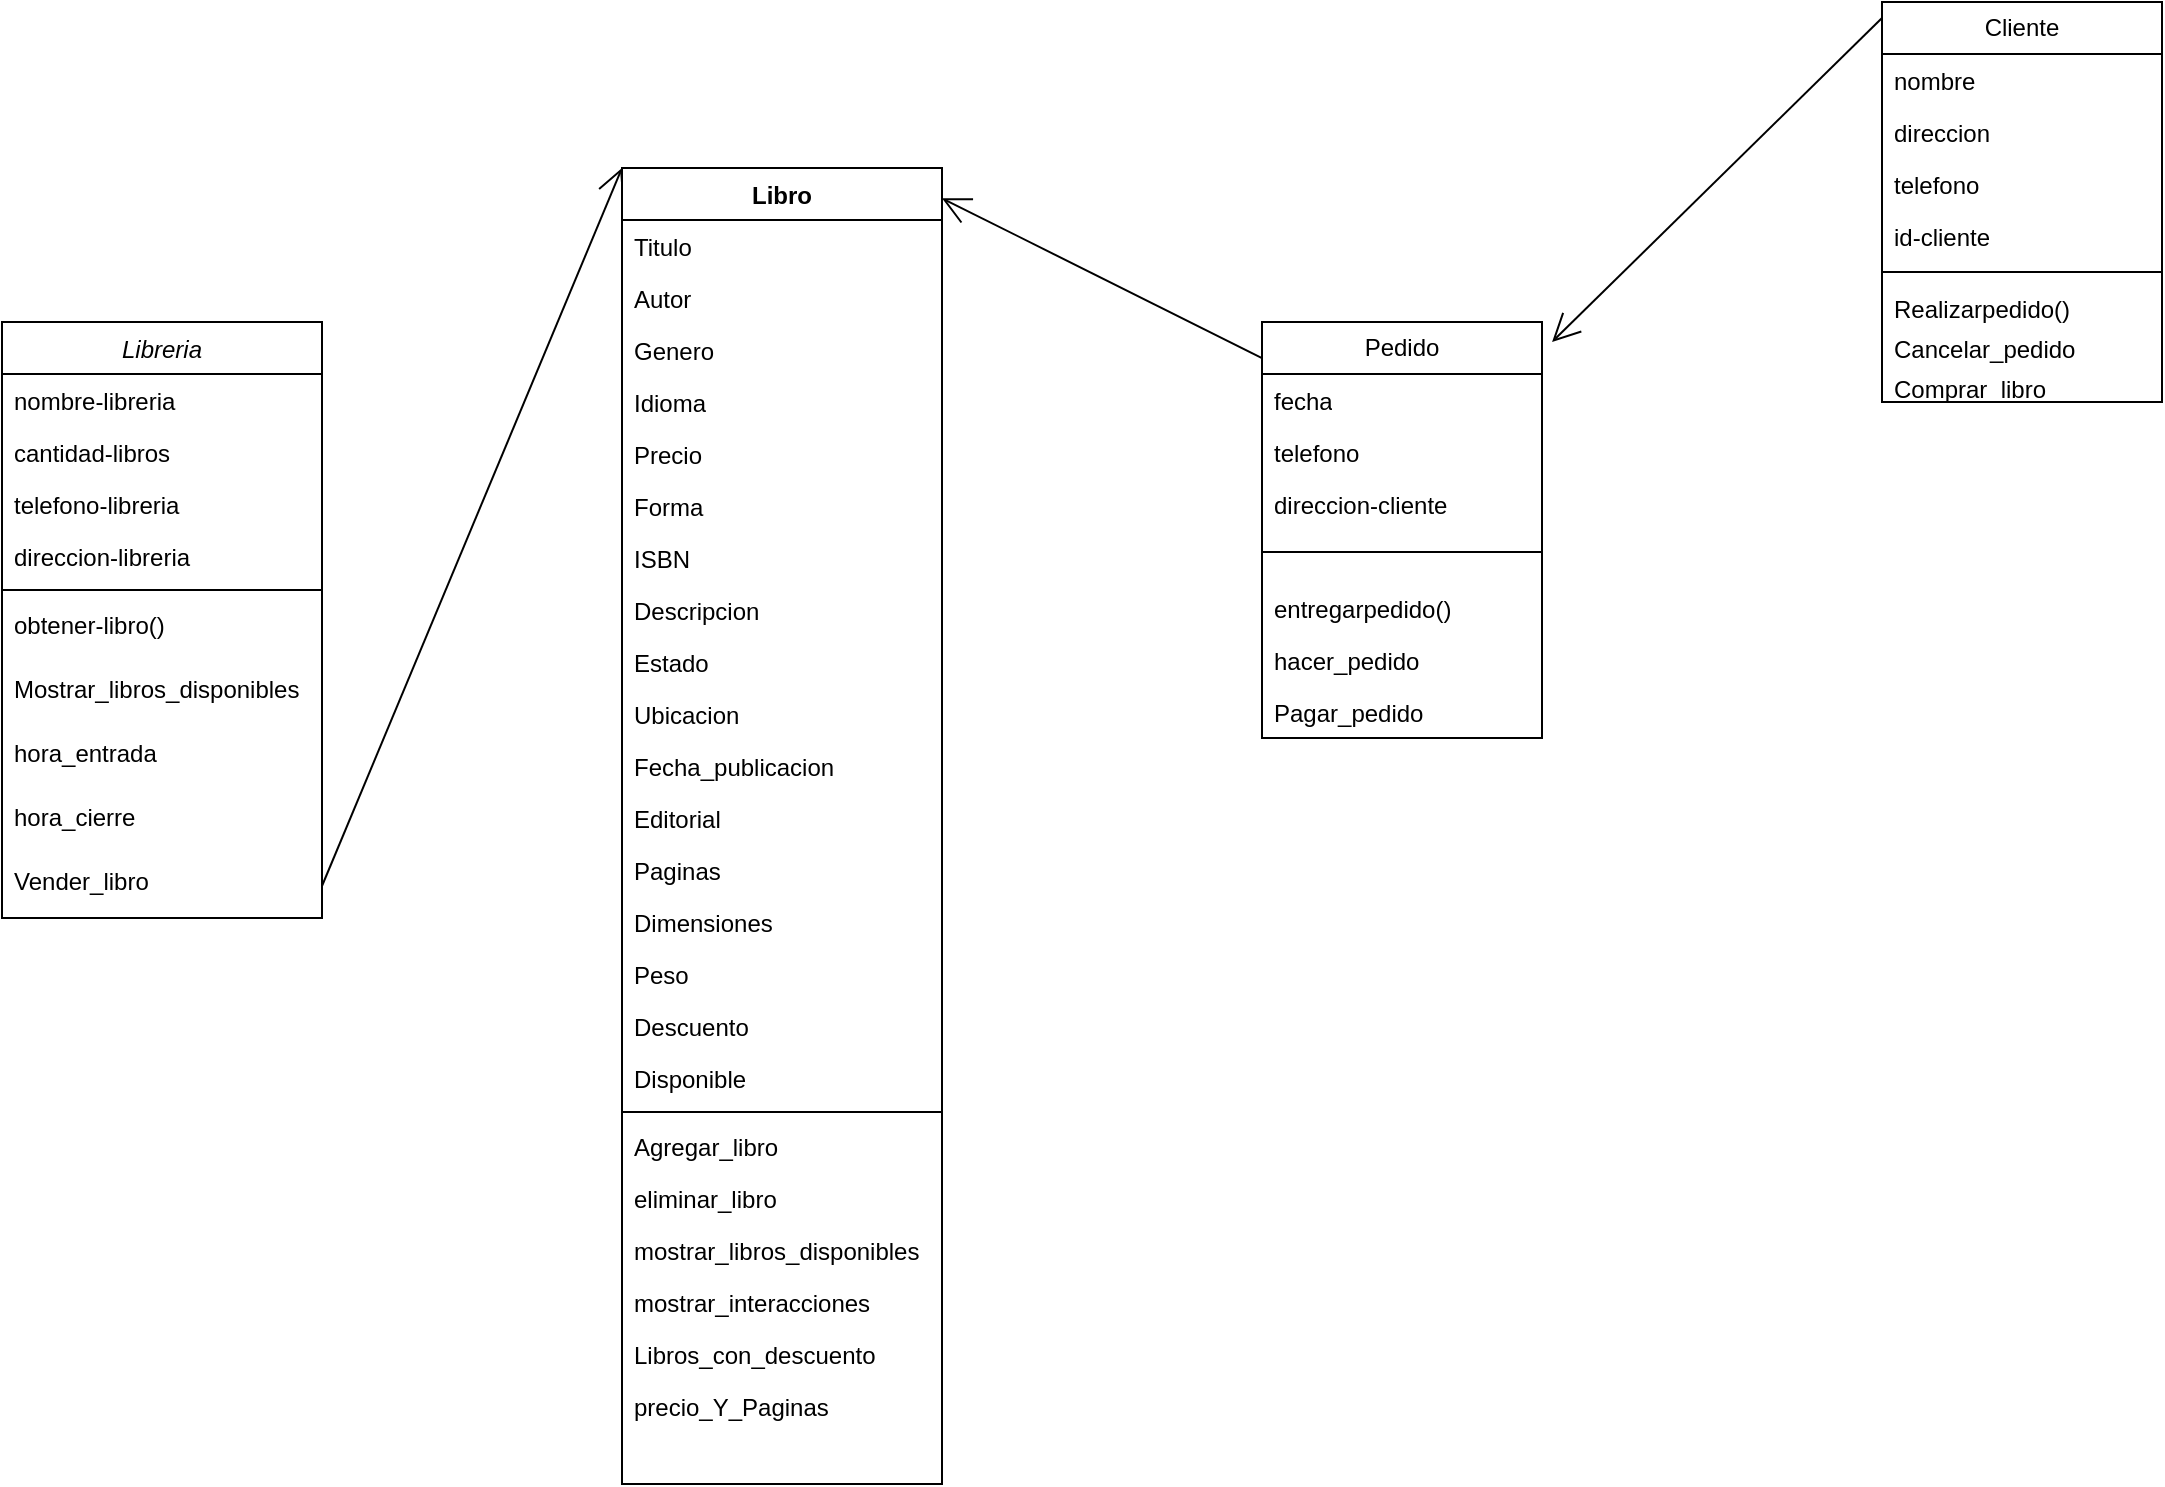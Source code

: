 <mxfile version="24.2.5" type="device">
  <diagram id="C5RBs43oDa-KdzZeNtuy" name="Page-1">
    <mxGraphModel dx="1674" dy="2013" grid="1" gridSize="10" guides="1" tooltips="1" connect="1" arrows="1" fold="1" page="1" pageScale="1" pageWidth="827" pageHeight="1169" math="0" shadow="0">
      <root>
        <mxCell id="WIyWlLk6GJQsqaUBKTNV-0" />
        <mxCell id="WIyWlLk6GJQsqaUBKTNV-1" parent="WIyWlLk6GJQsqaUBKTNV-0" />
        <mxCell id="zkfFHV4jXpPFQw0GAbJ--0" value="Libreria" style="swimlane;fontStyle=2;align=center;verticalAlign=top;childLayout=stackLayout;horizontal=1;startSize=26;horizontalStack=0;resizeParent=1;resizeLast=0;collapsible=1;marginBottom=0;rounded=0;shadow=0;strokeWidth=1;" parent="WIyWlLk6GJQsqaUBKTNV-1" vertex="1">
          <mxGeometry x="210" y="-163" width="160" height="298" as="geometry">
            <mxRectangle x="230" y="140" width="160" height="26" as="alternateBounds" />
          </mxGeometry>
        </mxCell>
        <mxCell id="zkfFHV4jXpPFQw0GAbJ--1" value="nombre-libreria" style="text;align=left;verticalAlign=top;spacingLeft=4;spacingRight=4;overflow=hidden;rotatable=0;points=[[0,0.5],[1,0.5]];portConstraint=eastwest;" parent="zkfFHV4jXpPFQw0GAbJ--0" vertex="1">
          <mxGeometry y="26" width="160" height="26" as="geometry" />
        </mxCell>
        <mxCell id="zkfFHV4jXpPFQw0GAbJ--2" value="cantidad-libros" style="text;align=left;verticalAlign=top;spacingLeft=4;spacingRight=4;overflow=hidden;rotatable=0;points=[[0,0.5],[1,0.5]];portConstraint=eastwest;rounded=0;shadow=0;html=0;" parent="zkfFHV4jXpPFQw0GAbJ--0" vertex="1">
          <mxGeometry y="52" width="160" height="26" as="geometry" />
        </mxCell>
        <mxCell id="jlULVWPMI4OwnUgvuLM3-17" value="telefono-libreria" style="text;strokeColor=none;fillColor=none;align=left;verticalAlign=top;spacingLeft=4;spacingRight=4;overflow=hidden;rotatable=0;points=[[0,0.5],[1,0.5]];portConstraint=eastwest;whiteSpace=wrap;html=1;" parent="zkfFHV4jXpPFQw0GAbJ--0" vertex="1">
          <mxGeometry y="78" width="160" height="26" as="geometry" />
        </mxCell>
        <mxCell id="zkfFHV4jXpPFQw0GAbJ--3" value="direccion-libreria" style="text;align=left;verticalAlign=top;spacingLeft=4;spacingRight=4;overflow=hidden;rotatable=0;points=[[0,0.5],[1,0.5]];portConstraint=eastwest;rounded=0;shadow=0;html=0;" parent="zkfFHV4jXpPFQw0GAbJ--0" vertex="1">
          <mxGeometry y="104" width="160" height="26" as="geometry" />
        </mxCell>
        <mxCell id="zkfFHV4jXpPFQw0GAbJ--4" value="" style="line;html=1;strokeWidth=1;align=left;verticalAlign=middle;spacingTop=-1;spacingLeft=3;spacingRight=3;rotatable=0;labelPosition=right;points=[];portConstraint=eastwest;" parent="zkfFHV4jXpPFQw0GAbJ--0" vertex="1">
          <mxGeometry y="130" width="160" height="8" as="geometry" />
        </mxCell>
        <mxCell id="zkfFHV4jXpPFQw0GAbJ--5" value="obtener-libro()" style="text;align=left;verticalAlign=top;spacingLeft=4;spacingRight=4;overflow=hidden;rotatable=0;points=[[0,0.5],[1,0.5]];portConstraint=eastwest;" parent="zkfFHV4jXpPFQw0GAbJ--0" vertex="1">
          <mxGeometry y="138" width="160" height="32" as="geometry" />
        </mxCell>
        <mxCell id="4nC2Wkn9HSFhZtFnozFZ-34" value="Mostrar_libros_disponibles" style="text;align=left;verticalAlign=top;spacingLeft=4;spacingRight=4;overflow=hidden;rotatable=0;points=[[0,0.5],[1,0.5]];portConstraint=eastwest;" parent="zkfFHV4jXpPFQw0GAbJ--0" vertex="1">
          <mxGeometry y="170" width="160" height="32" as="geometry" />
        </mxCell>
        <mxCell id="4nC2Wkn9HSFhZtFnozFZ-37" value="hora_entrada" style="text;align=left;verticalAlign=top;spacingLeft=4;spacingRight=4;overflow=hidden;rotatable=0;points=[[0,0.5],[1,0.5]];portConstraint=eastwest;" parent="zkfFHV4jXpPFQw0GAbJ--0" vertex="1">
          <mxGeometry y="202" width="160" height="32" as="geometry" />
        </mxCell>
        <mxCell id="4nC2Wkn9HSFhZtFnozFZ-39" value="hora_cierre" style="text;align=left;verticalAlign=top;spacingLeft=4;spacingRight=4;overflow=hidden;rotatable=0;points=[[0,0.5],[1,0.5]];portConstraint=eastwest;" parent="zkfFHV4jXpPFQw0GAbJ--0" vertex="1">
          <mxGeometry y="234" width="160" height="32" as="geometry" />
        </mxCell>
        <mxCell id="4nC2Wkn9HSFhZtFnozFZ-40" value="Vender_libro" style="text;align=left;verticalAlign=top;spacingLeft=4;spacingRight=4;overflow=hidden;rotatable=0;points=[[0,0.5],[1,0.5]];portConstraint=eastwest;" parent="zkfFHV4jXpPFQw0GAbJ--0" vertex="1">
          <mxGeometry y="266" width="160" height="32" as="geometry" />
        </mxCell>
        <mxCell id="jlULVWPMI4OwnUgvuLM3-24" value="" style="endArrow=open;endFill=1;endSize=12;html=1;rounded=0;fontSize=12;curved=1;exitX=1;exitY=0.5;exitDx=0;exitDy=0;entryX=0;entryY=0;entryDx=0;entryDy=0;" parent="WIyWlLk6GJQsqaUBKTNV-1" source="4nC2Wkn9HSFhZtFnozFZ-40" target="4nC2Wkn9HSFhZtFnozFZ-0" edge="1">
          <mxGeometry width="160" relative="1" as="geometry">
            <mxPoint x="380" y="430" as="sourcePoint" />
            <mxPoint x="540" y="430" as="targetPoint" />
          </mxGeometry>
        </mxCell>
        <mxCell id="jlULVWPMI4OwnUgvuLM3-26" value="Cliente" style="swimlane;fontStyle=0;childLayout=stackLayout;horizontal=1;startSize=26;fillColor=none;horizontalStack=0;resizeParent=1;resizeParentMax=0;resizeLast=0;collapsible=1;marginBottom=0;whiteSpace=wrap;html=1;" parent="WIyWlLk6GJQsqaUBKTNV-1" vertex="1">
          <mxGeometry x="1150" y="-323" width="140" height="200" as="geometry" />
        </mxCell>
        <mxCell id="jlULVWPMI4OwnUgvuLM3-27" value="nombre" style="text;strokeColor=none;fillColor=none;align=left;verticalAlign=top;spacingLeft=4;spacingRight=4;overflow=hidden;rotatable=0;points=[[0,0.5],[1,0.5]];portConstraint=eastwest;whiteSpace=wrap;html=1;" parent="jlULVWPMI4OwnUgvuLM3-26" vertex="1">
          <mxGeometry y="26" width="140" height="26" as="geometry" />
        </mxCell>
        <mxCell id="jlULVWPMI4OwnUgvuLM3-28" value="direccion" style="text;strokeColor=none;fillColor=none;align=left;verticalAlign=top;spacingLeft=4;spacingRight=4;overflow=hidden;rotatable=0;points=[[0,0.5],[1,0.5]];portConstraint=eastwest;whiteSpace=wrap;html=1;" parent="jlULVWPMI4OwnUgvuLM3-26" vertex="1">
          <mxGeometry y="52" width="140" height="26" as="geometry" />
        </mxCell>
        <mxCell id="jlULVWPMI4OwnUgvuLM3-29" value="telefono" style="text;strokeColor=none;fillColor=none;align=left;verticalAlign=top;spacingLeft=4;spacingRight=4;overflow=hidden;rotatable=0;points=[[0,0.5],[1,0.5]];portConstraint=eastwest;whiteSpace=wrap;html=1;" parent="jlULVWPMI4OwnUgvuLM3-26" vertex="1">
          <mxGeometry y="78" width="140" height="26" as="geometry" />
        </mxCell>
        <mxCell id="jlULVWPMI4OwnUgvuLM3-30" value="id-cliente" style="text;strokeColor=none;fillColor=none;align=left;verticalAlign=top;spacingLeft=4;spacingRight=4;overflow=hidden;rotatable=0;points=[[0,0.5],[1,0.5]];portConstraint=eastwest;whiteSpace=wrap;html=1;" parent="jlULVWPMI4OwnUgvuLM3-26" vertex="1">
          <mxGeometry y="104" width="140" height="26" as="geometry" />
        </mxCell>
        <mxCell id="jlULVWPMI4OwnUgvuLM3-31" value="" style="line;strokeWidth=1;fillColor=none;align=left;verticalAlign=middle;spacingTop=-1;spacingLeft=3;spacingRight=3;rotatable=0;labelPosition=right;points=[];portConstraint=eastwest;strokeColor=inherit;" parent="jlULVWPMI4OwnUgvuLM3-26" vertex="1">
          <mxGeometry y="130" width="140" height="10" as="geometry" />
        </mxCell>
        <mxCell id="jlULVWPMI4OwnUgvuLM3-32" value="Realizarpedido()" style="text;strokeColor=none;fillColor=none;align=left;verticalAlign=top;spacingLeft=4;spacingRight=4;overflow=hidden;rotatable=0;points=[[0,0.5],[1,0.5]];portConstraint=eastwest;whiteSpace=wrap;html=1;" parent="jlULVWPMI4OwnUgvuLM3-26" vertex="1">
          <mxGeometry y="140" width="140" height="20" as="geometry" />
        </mxCell>
        <mxCell id="4nC2Wkn9HSFhZtFnozFZ-38" value="Cancelar_pedido" style="text;strokeColor=none;fillColor=none;align=left;verticalAlign=top;spacingLeft=4;spacingRight=4;overflow=hidden;rotatable=0;points=[[0,0.5],[1,0.5]];portConstraint=eastwest;whiteSpace=wrap;html=1;" parent="jlULVWPMI4OwnUgvuLM3-26" vertex="1">
          <mxGeometry y="160" width="140" height="20" as="geometry" />
        </mxCell>
        <mxCell id="4nC2Wkn9HSFhZtFnozFZ-41" value="Comprar_libro" style="text;strokeColor=none;fillColor=none;align=left;verticalAlign=top;spacingLeft=4;spacingRight=4;overflow=hidden;rotatable=0;points=[[0,0.5],[1,0.5]];portConstraint=eastwest;whiteSpace=wrap;html=1;" parent="jlULVWPMI4OwnUgvuLM3-26" vertex="1">
          <mxGeometry y="180" width="140" height="20" as="geometry" />
        </mxCell>
        <mxCell id="jlULVWPMI4OwnUgvuLM3-33" value="Pedido" style="swimlane;fontStyle=0;childLayout=stackLayout;horizontal=1;startSize=26;fillColor=none;horizontalStack=0;resizeParent=1;resizeParentMax=0;resizeLast=0;collapsible=1;marginBottom=0;whiteSpace=wrap;html=1;" parent="WIyWlLk6GJQsqaUBKTNV-1" vertex="1">
          <mxGeometry x="840" y="-163" width="140" height="208" as="geometry" />
        </mxCell>
        <mxCell id="jlULVWPMI4OwnUgvuLM3-34" value="fecha" style="text;strokeColor=none;fillColor=none;align=left;verticalAlign=top;spacingLeft=4;spacingRight=4;overflow=hidden;rotatable=0;points=[[0,0.5],[1,0.5]];portConstraint=eastwest;whiteSpace=wrap;html=1;" parent="jlULVWPMI4OwnUgvuLM3-33" vertex="1">
          <mxGeometry y="26" width="140" height="26" as="geometry" />
        </mxCell>
        <mxCell id="jlULVWPMI4OwnUgvuLM3-35" value="telefono" style="text;strokeColor=none;fillColor=none;align=left;verticalAlign=top;spacingLeft=4;spacingRight=4;overflow=hidden;rotatable=0;points=[[0,0.5],[1,0.5]];portConstraint=eastwest;whiteSpace=wrap;html=1;" parent="jlULVWPMI4OwnUgvuLM3-33" vertex="1">
          <mxGeometry y="52" width="140" height="26" as="geometry" />
        </mxCell>
        <mxCell id="jlULVWPMI4OwnUgvuLM3-36" value="direccion-cliente" style="text;strokeColor=none;fillColor=none;align=left;verticalAlign=top;spacingLeft=4;spacingRight=4;overflow=hidden;rotatable=0;points=[[0,0.5],[1,0.5]];portConstraint=eastwest;whiteSpace=wrap;html=1;" parent="jlULVWPMI4OwnUgvuLM3-33" vertex="1">
          <mxGeometry y="78" width="140" height="22" as="geometry" />
        </mxCell>
        <mxCell id="jlULVWPMI4OwnUgvuLM3-37" value="" style="line;strokeWidth=1;fillColor=none;align=left;verticalAlign=middle;spacingTop=-1;spacingLeft=3;spacingRight=3;rotatable=0;labelPosition=right;points=[];portConstraint=eastwest;strokeColor=inherit;" parent="jlULVWPMI4OwnUgvuLM3-33" vertex="1">
          <mxGeometry y="100" width="140" height="30" as="geometry" />
        </mxCell>
        <mxCell id="jlULVWPMI4OwnUgvuLM3-39" value="entregarpedido()" style="text;strokeColor=none;fillColor=none;align=left;verticalAlign=top;spacingLeft=4;spacingRight=4;overflow=hidden;rotatable=0;points=[[0,0.5],[1,0.5]];portConstraint=eastwest;whiteSpace=wrap;html=1;" parent="jlULVWPMI4OwnUgvuLM3-33" vertex="1">
          <mxGeometry y="130" width="140" height="26" as="geometry" />
        </mxCell>
        <mxCell id="4nC2Wkn9HSFhZtFnozFZ-35" value="hacer_pedido" style="text;strokeColor=none;fillColor=none;align=left;verticalAlign=top;spacingLeft=4;spacingRight=4;overflow=hidden;rotatable=0;points=[[0,0.5],[1,0.5]];portConstraint=eastwest;whiteSpace=wrap;html=1;" parent="jlULVWPMI4OwnUgvuLM3-33" vertex="1">
          <mxGeometry y="156" width="140" height="26" as="geometry" />
        </mxCell>
        <mxCell id="4nC2Wkn9HSFhZtFnozFZ-36" value="Pagar_pedido" style="text;strokeColor=none;fillColor=none;align=left;verticalAlign=top;spacingLeft=4;spacingRight=4;overflow=hidden;rotatable=0;points=[[0,0.5],[1,0.5]];portConstraint=eastwest;whiteSpace=wrap;html=1;" parent="jlULVWPMI4OwnUgvuLM3-33" vertex="1">
          <mxGeometry y="182" width="140" height="26" as="geometry" />
        </mxCell>
        <mxCell id="jlULVWPMI4OwnUgvuLM3-40" value="" style="endArrow=open;endFill=1;endSize=12;html=1;rounded=0;fontSize=12;curved=1;entryX=1;entryY=0.023;entryDx=0;entryDy=0;exitX=0;exitY=0.087;exitDx=0;exitDy=0;exitPerimeter=0;entryPerimeter=0;" parent="WIyWlLk6GJQsqaUBKTNV-1" source="jlULVWPMI4OwnUgvuLM3-33" target="4nC2Wkn9HSFhZtFnozFZ-0" edge="1">
          <mxGeometry width="160" relative="1" as="geometry">
            <mxPoint x="800" y="100" as="sourcePoint" />
            <mxPoint x="810" y="490" as="targetPoint" />
          </mxGeometry>
        </mxCell>
        <mxCell id="jlULVWPMI4OwnUgvuLM3-41" value="" style="endArrow=open;endFill=1;endSize=12;html=1;rounded=0;fontSize=12;curved=1;exitX=0;exitY=0.04;exitDx=0;exitDy=0;exitPerimeter=0;entryX=1.036;entryY=0.048;entryDx=0;entryDy=0;entryPerimeter=0;" parent="WIyWlLk6GJQsqaUBKTNV-1" source="jlULVWPMI4OwnUgvuLM3-26" target="jlULVWPMI4OwnUgvuLM3-33" edge="1">
          <mxGeometry width="160" relative="1" as="geometry">
            <mxPoint x="650" y="190" as="sourcePoint" />
            <mxPoint x="940" y="190" as="targetPoint" />
          </mxGeometry>
        </mxCell>
        <mxCell id="4nC2Wkn9HSFhZtFnozFZ-0" value="Libro" style="swimlane;fontStyle=1;align=center;verticalAlign=top;childLayout=stackLayout;horizontal=1;startSize=26;horizontalStack=0;resizeParent=1;resizeParentMax=0;resizeLast=0;collapsible=1;marginBottom=0;whiteSpace=wrap;html=1;" parent="WIyWlLk6GJQsqaUBKTNV-1" vertex="1">
          <mxGeometry x="520" y="-240" width="160" height="658" as="geometry" />
        </mxCell>
        <mxCell id="4nC2Wkn9HSFhZtFnozFZ-1" value="Titulo" style="text;strokeColor=none;fillColor=none;align=left;verticalAlign=top;spacingLeft=4;spacingRight=4;overflow=hidden;rotatable=0;points=[[0,0.5],[1,0.5]];portConstraint=eastwest;whiteSpace=wrap;html=1;" parent="4nC2Wkn9HSFhZtFnozFZ-0" vertex="1">
          <mxGeometry y="26" width="160" height="26" as="geometry" />
        </mxCell>
        <mxCell id="4nC2Wkn9HSFhZtFnozFZ-2" value="Autor" style="text;strokeColor=none;fillColor=none;align=left;verticalAlign=top;spacingLeft=4;spacingRight=4;overflow=hidden;rotatable=0;points=[[0,0.5],[1,0.5]];portConstraint=eastwest;whiteSpace=wrap;html=1;" parent="4nC2Wkn9HSFhZtFnozFZ-0" vertex="1">
          <mxGeometry y="52" width="160" height="26" as="geometry" />
        </mxCell>
        <mxCell id="4nC2Wkn9HSFhZtFnozFZ-3" value="Genero" style="text;strokeColor=none;fillColor=none;align=left;verticalAlign=top;spacingLeft=4;spacingRight=4;overflow=hidden;rotatable=0;points=[[0,0.5],[1,0.5]];portConstraint=eastwest;whiteSpace=wrap;html=1;" parent="4nC2Wkn9HSFhZtFnozFZ-0" vertex="1">
          <mxGeometry y="78" width="160" height="26" as="geometry" />
        </mxCell>
        <mxCell id="4nC2Wkn9HSFhZtFnozFZ-4" value="Idioma" style="text;strokeColor=none;fillColor=none;align=left;verticalAlign=top;spacingLeft=4;spacingRight=4;overflow=hidden;rotatable=0;points=[[0,0.5],[1,0.5]];portConstraint=eastwest;whiteSpace=wrap;html=1;" parent="4nC2Wkn9HSFhZtFnozFZ-0" vertex="1">
          <mxGeometry y="104" width="160" height="26" as="geometry" />
        </mxCell>
        <mxCell id="4nC2Wkn9HSFhZtFnozFZ-5" value="Precio" style="text;strokeColor=none;fillColor=none;align=left;verticalAlign=top;spacingLeft=4;spacingRight=4;overflow=hidden;rotatable=0;points=[[0,0.5],[1,0.5]];portConstraint=eastwest;whiteSpace=wrap;html=1;" parent="4nC2Wkn9HSFhZtFnozFZ-0" vertex="1">
          <mxGeometry y="130" width="160" height="26" as="geometry" />
        </mxCell>
        <mxCell id="4nC2Wkn9HSFhZtFnozFZ-6" value="Forma" style="text;strokeColor=none;fillColor=none;align=left;verticalAlign=top;spacingLeft=4;spacingRight=4;overflow=hidden;rotatable=0;points=[[0,0.5],[1,0.5]];portConstraint=eastwest;whiteSpace=wrap;html=1;" parent="4nC2Wkn9HSFhZtFnozFZ-0" vertex="1">
          <mxGeometry y="156" width="160" height="26" as="geometry" />
        </mxCell>
        <mxCell id="4nC2Wkn9HSFhZtFnozFZ-7" value="ISBN" style="text;strokeColor=none;fillColor=none;align=left;verticalAlign=top;spacingLeft=4;spacingRight=4;overflow=hidden;rotatable=0;points=[[0,0.5],[1,0.5]];portConstraint=eastwest;whiteSpace=wrap;html=1;" parent="4nC2Wkn9HSFhZtFnozFZ-0" vertex="1">
          <mxGeometry y="182" width="160" height="26" as="geometry" />
        </mxCell>
        <mxCell id="4nC2Wkn9HSFhZtFnozFZ-8" value="Descripcion" style="text;strokeColor=none;fillColor=none;align=left;verticalAlign=top;spacingLeft=4;spacingRight=4;overflow=hidden;rotatable=0;points=[[0,0.5],[1,0.5]];portConstraint=eastwest;whiteSpace=wrap;html=1;" parent="4nC2Wkn9HSFhZtFnozFZ-0" vertex="1">
          <mxGeometry y="208" width="160" height="26" as="geometry" />
        </mxCell>
        <mxCell id="4nC2Wkn9HSFhZtFnozFZ-9" value="Estado" style="text;strokeColor=none;fillColor=none;align=left;verticalAlign=top;spacingLeft=4;spacingRight=4;overflow=hidden;rotatable=0;points=[[0,0.5],[1,0.5]];portConstraint=eastwest;whiteSpace=wrap;html=1;" parent="4nC2Wkn9HSFhZtFnozFZ-0" vertex="1">
          <mxGeometry y="234" width="160" height="26" as="geometry" />
        </mxCell>
        <mxCell id="4nC2Wkn9HSFhZtFnozFZ-10" value="Ubicacion" style="text;strokeColor=none;fillColor=none;align=left;verticalAlign=top;spacingLeft=4;spacingRight=4;overflow=hidden;rotatable=0;points=[[0,0.5],[1,0.5]];portConstraint=eastwest;whiteSpace=wrap;html=1;" parent="4nC2Wkn9HSFhZtFnozFZ-0" vertex="1">
          <mxGeometry y="260" width="160" height="26" as="geometry" />
        </mxCell>
        <mxCell id="4nC2Wkn9HSFhZtFnozFZ-11" value="Fecha_publicacion" style="text;strokeColor=none;fillColor=none;align=left;verticalAlign=top;spacingLeft=4;spacingRight=4;overflow=hidden;rotatable=0;points=[[0,0.5],[1,0.5]];portConstraint=eastwest;whiteSpace=wrap;html=1;" parent="4nC2Wkn9HSFhZtFnozFZ-0" vertex="1">
          <mxGeometry y="286" width="160" height="26" as="geometry" />
        </mxCell>
        <mxCell id="4nC2Wkn9HSFhZtFnozFZ-12" value="Editorial" style="text;strokeColor=none;fillColor=none;align=left;verticalAlign=top;spacingLeft=4;spacingRight=4;overflow=hidden;rotatable=0;points=[[0,0.5],[1,0.5]];portConstraint=eastwest;whiteSpace=wrap;html=1;" parent="4nC2Wkn9HSFhZtFnozFZ-0" vertex="1">
          <mxGeometry y="312" width="160" height="26" as="geometry" />
        </mxCell>
        <mxCell id="4nC2Wkn9HSFhZtFnozFZ-13" value="Paginas" style="text;strokeColor=none;fillColor=none;align=left;verticalAlign=top;spacingLeft=4;spacingRight=4;overflow=hidden;rotatable=0;points=[[0,0.5],[1,0.5]];portConstraint=eastwest;whiteSpace=wrap;html=1;" parent="4nC2Wkn9HSFhZtFnozFZ-0" vertex="1">
          <mxGeometry y="338" width="160" height="26" as="geometry" />
        </mxCell>
        <mxCell id="4nC2Wkn9HSFhZtFnozFZ-14" value="Dimensiones" style="text;strokeColor=none;fillColor=none;align=left;verticalAlign=top;spacingLeft=4;spacingRight=4;overflow=hidden;rotatable=0;points=[[0,0.5],[1,0.5]];portConstraint=eastwest;whiteSpace=wrap;html=1;" parent="4nC2Wkn9HSFhZtFnozFZ-0" vertex="1">
          <mxGeometry y="364" width="160" height="26" as="geometry" />
        </mxCell>
        <mxCell id="4nC2Wkn9HSFhZtFnozFZ-15" value="Peso" style="text;strokeColor=none;fillColor=none;align=left;verticalAlign=top;spacingLeft=4;spacingRight=4;overflow=hidden;rotatable=0;points=[[0,0.5],[1,0.5]];portConstraint=eastwest;whiteSpace=wrap;html=1;" parent="4nC2Wkn9HSFhZtFnozFZ-0" vertex="1">
          <mxGeometry y="390" width="160" height="26" as="geometry" />
        </mxCell>
        <mxCell id="4nC2Wkn9HSFhZtFnozFZ-16" value="Descuento" style="text;strokeColor=none;fillColor=none;align=left;verticalAlign=top;spacingLeft=4;spacingRight=4;overflow=hidden;rotatable=0;points=[[0,0.5],[1,0.5]];portConstraint=eastwest;whiteSpace=wrap;html=1;" parent="4nC2Wkn9HSFhZtFnozFZ-0" vertex="1">
          <mxGeometry y="416" width="160" height="26" as="geometry" />
        </mxCell>
        <mxCell id="4nC2Wkn9HSFhZtFnozFZ-17" value="Disponible" style="text;strokeColor=none;fillColor=none;align=left;verticalAlign=top;spacingLeft=4;spacingRight=4;overflow=hidden;rotatable=0;points=[[0,0.5],[1,0.5]];portConstraint=eastwest;whiteSpace=wrap;html=1;" parent="4nC2Wkn9HSFhZtFnozFZ-0" vertex="1">
          <mxGeometry y="442" width="160" height="26" as="geometry" />
        </mxCell>
        <mxCell id="4nC2Wkn9HSFhZtFnozFZ-18" value="" style="line;strokeWidth=1;fillColor=none;align=left;verticalAlign=middle;spacingTop=-1;spacingLeft=3;spacingRight=3;rotatable=0;labelPosition=right;points=[];portConstraint=eastwest;strokeColor=inherit;" parent="4nC2Wkn9HSFhZtFnozFZ-0" vertex="1">
          <mxGeometry y="468" width="160" height="8" as="geometry" />
        </mxCell>
        <mxCell id="4nC2Wkn9HSFhZtFnozFZ-19" value="Agregar_libro" style="text;strokeColor=none;fillColor=none;align=left;verticalAlign=top;spacingLeft=4;spacingRight=4;overflow=hidden;rotatable=0;points=[[0,0.5],[1,0.5]];portConstraint=eastwest;whiteSpace=wrap;html=1;" parent="4nC2Wkn9HSFhZtFnozFZ-0" vertex="1">
          <mxGeometry y="476" width="160" height="26" as="geometry" />
        </mxCell>
        <mxCell id="4nC2Wkn9HSFhZtFnozFZ-20" value="eliminar_libro" style="text;strokeColor=none;fillColor=none;align=left;verticalAlign=top;spacingLeft=4;spacingRight=4;overflow=hidden;rotatable=0;points=[[0,0.5],[1,0.5]];portConstraint=eastwest;whiteSpace=wrap;html=1;" parent="4nC2Wkn9HSFhZtFnozFZ-0" vertex="1">
          <mxGeometry y="502" width="160" height="26" as="geometry" />
        </mxCell>
        <mxCell id="4nC2Wkn9HSFhZtFnozFZ-21" value="mostrar_libros_disponibles" style="text;strokeColor=none;fillColor=none;align=left;verticalAlign=top;spacingLeft=4;spacingRight=4;overflow=hidden;rotatable=0;points=[[0,0.5],[1,0.5]];portConstraint=eastwest;whiteSpace=wrap;html=1;" parent="4nC2Wkn9HSFhZtFnozFZ-0" vertex="1">
          <mxGeometry y="528" width="160" height="26" as="geometry" />
        </mxCell>
        <mxCell id="4nC2Wkn9HSFhZtFnozFZ-22" value="mostrar_interacciones" style="text;strokeColor=none;fillColor=none;align=left;verticalAlign=top;spacingLeft=4;spacingRight=4;overflow=hidden;rotatable=0;points=[[0,0.5],[1,0.5]];portConstraint=eastwest;whiteSpace=wrap;html=1;" parent="4nC2Wkn9HSFhZtFnozFZ-0" vertex="1">
          <mxGeometry y="554" width="160" height="26" as="geometry" />
        </mxCell>
        <mxCell id="4nC2Wkn9HSFhZtFnozFZ-23" value="Libros_con_descuento" style="text;strokeColor=none;fillColor=none;align=left;verticalAlign=top;spacingLeft=4;spacingRight=4;overflow=hidden;rotatable=0;points=[[0,0.5],[1,0.5]];portConstraint=eastwest;whiteSpace=wrap;html=1;" parent="4nC2Wkn9HSFhZtFnozFZ-0" vertex="1">
          <mxGeometry y="580" width="160" height="26" as="geometry" />
        </mxCell>
        <mxCell id="4nC2Wkn9HSFhZtFnozFZ-24" value="&lt;font style=&quot;vertical-align: inherit;&quot;&gt;&lt;font style=&quot;vertical-align: inherit;&quot;&gt;precio_Y_Paginas&lt;/font&gt;&lt;/font&gt;" style="text;strokeColor=none;fillColor=none;align=left;verticalAlign=top;spacingLeft=4;spacingRight=4;overflow=hidden;rotatable=0;points=[[0,0.5],[1,0.5]];portConstraint=eastwest;whiteSpace=wrap;html=1;" parent="4nC2Wkn9HSFhZtFnozFZ-0" vertex="1">
          <mxGeometry y="606" width="160" height="26" as="geometry" />
        </mxCell>
        <mxCell id="4nC2Wkn9HSFhZtFnozFZ-25" style="text;strokeColor=none;fillColor=none;align=left;verticalAlign=top;spacingLeft=4;spacingRight=4;overflow=hidden;rotatable=0;points=[[0,0.5],[1,0.5]];portConstraint=eastwest;whiteSpace=wrap;html=1;" parent="4nC2Wkn9HSFhZtFnozFZ-0" vertex="1">
          <mxGeometry y="632" width="160" height="26" as="geometry" />
        </mxCell>
      </root>
    </mxGraphModel>
  </diagram>
</mxfile>

